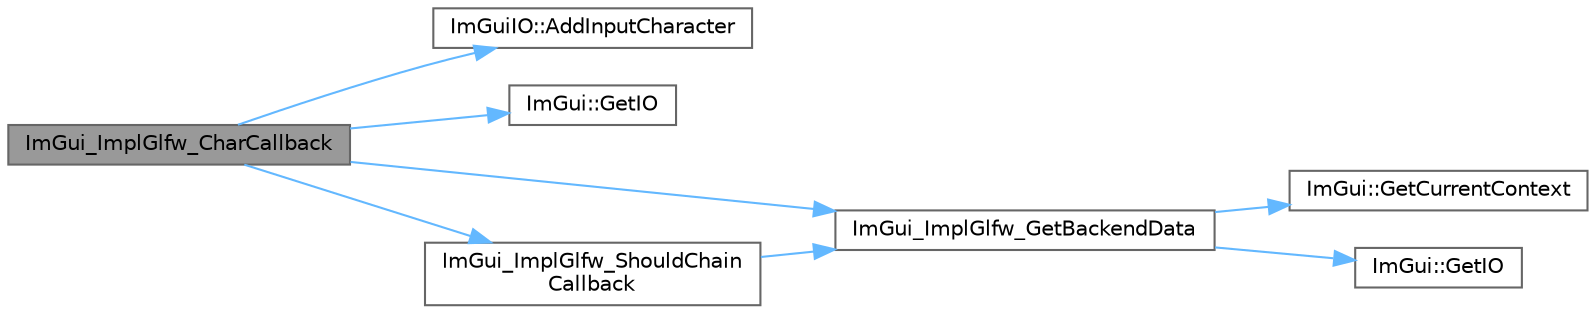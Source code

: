 digraph "ImGui_ImplGlfw_CharCallback"
{
 // LATEX_PDF_SIZE
  bgcolor="transparent";
  edge [fontname=Helvetica,fontsize=10,labelfontname=Helvetica,labelfontsize=10];
  node [fontname=Helvetica,fontsize=10,shape=box,height=0.2,width=0.4];
  rankdir="LR";
  Node1 [id="Node000001",label="ImGui_ImplGlfw_CharCallback",height=0.2,width=0.4,color="gray40", fillcolor="grey60", style="filled", fontcolor="black",tooltip=" "];
  Node1 -> Node2 [id="edge8_Node000001_Node000002",color="steelblue1",style="solid",tooltip=" "];
  Node2 [id="Node000002",label="ImGuiIO::AddInputCharacter",height=0.2,width=0.4,color="grey40", fillcolor="white", style="filled",URL="$struct_im_gui_i_o.html#a0ded7ab1043ea14b65e1d81819878ccc",tooltip=" "];
  Node1 -> Node3 [id="edge9_Node000001_Node000003",color="steelblue1",style="solid",tooltip=" "];
  Node3 [id="Node000003",label="ImGui::GetIO",height=0.2,width=0.4,color="grey40", fillcolor="white", style="filled",URL="$namespace_im_gui.html#a3179e560812f878f3961ce803a5d9302",tooltip=" "];
  Node1 -> Node4 [id="edge10_Node000001_Node000004",color="steelblue1",style="solid",tooltip=" "];
  Node4 [id="Node000004",label="ImGui_ImplGlfw_GetBackendData",height=0.2,width=0.4,color="grey40", fillcolor="white", style="filled",URL="$imgui__impl__glfw_8cpp.html#a42131482f4e35e879c2d58d5c1c9eb8f",tooltip=" "];
  Node4 -> Node5 [id="edge11_Node000004_Node000005",color="steelblue1",style="solid",tooltip=" "];
  Node5 [id="Node000005",label="ImGui::GetCurrentContext",height=0.2,width=0.4,color="grey40", fillcolor="white", style="filled",URL="$namespace_im_gui.html#af557a6de5538099a0f6047eb994bbf42",tooltip=" "];
  Node4 -> Node6 [id="edge12_Node000004_Node000006",color="steelblue1",style="solid",tooltip=" "];
  Node6 [id="Node000006",label="ImGui::GetIO",height=0.2,width=0.4,color="grey40", fillcolor="white", style="filled",URL="$namespace_im_gui.html#a7dea7d0530868f078324f14a308f0c3c",tooltip=" "];
  Node1 -> Node7 [id="edge13_Node000001_Node000007",color="steelblue1",style="solid",tooltip=" "];
  Node7 [id="Node000007",label="ImGui_ImplGlfw_ShouldChain\lCallback",height=0.2,width=0.4,color="grey40", fillcolor="white", style="filled",URL="$imgui__impl__glfw_8cpp.html#a2afb72066f3e7621bb438b2f19fa74ef",tooltip=" "];
  Node7 -> Node4 [id="edge14_Node000007_Node000004",color="steelblue1",style="solid",tooltip=" "];
}
